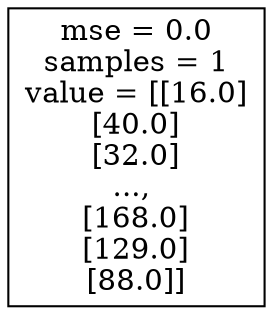 digraph Tree {
node [shape=box] ;
0 [label="mse = 0.0\nsamples = 1\nvalue = [[16.0]\n[40.0]\n[32.0]\n..., \n[168.0]\n[129.0]\n[88.0]]"] ;
}